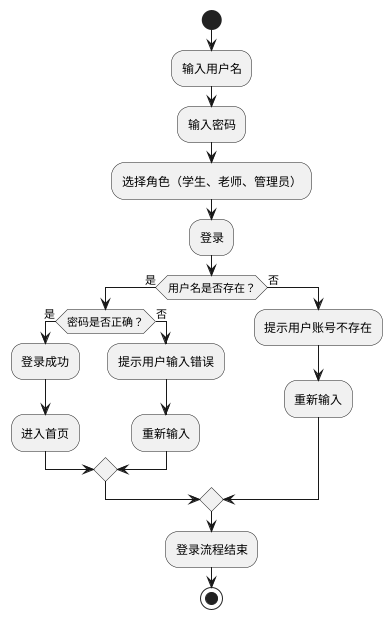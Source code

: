 @startuml
start
:输入用户名;
:输入密码;
:选择角色（学生、老师、管理员）;
:登录;
if(用户名是否存在？) then(是)
    if(密码是否正确？) then(是)
        :登录成功;
        :进入首页;
     else(否)
        :提示用户输入错误;
        :重新输入;
     endif;
else(否)
    :提示用户账号不存在;
    :重新输入;
endif;
:登录流程结束;
stop;
@enduml